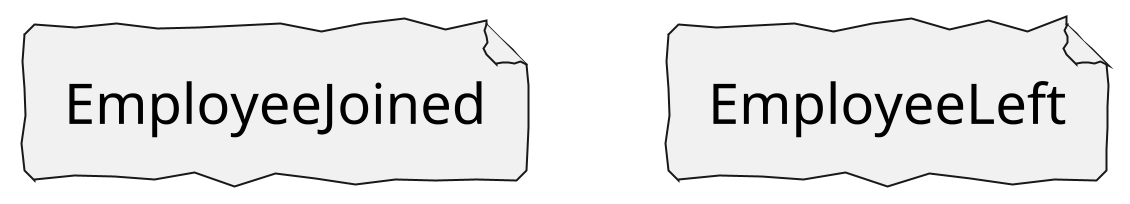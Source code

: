 @startuml
!include <tupadr3/common>
!include <tupadr3/font-awesome-5/clock>

skinparam defaultFontName Purisa
skinparam handwritten true
skinparam backgroundcolor transparent


scale 1200*480


file EmployeeJoined

file EmployeeLeft


@enduml
